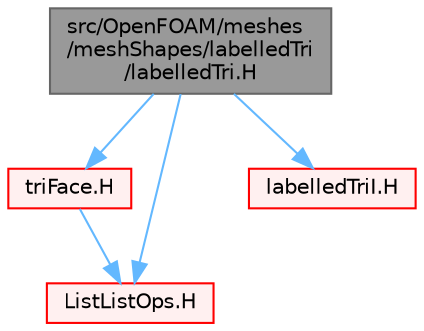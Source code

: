 digraph "src/OpenFOAM/meshes/meshShapes/labelledTri/labelledTri.H"
{
 // LATEX_PDF_SIZE
  bgcolor="transparent";
  edge [fontname=Helvetica,fontsize=10,labelfontname=Helvetica,labelfontsize=10];
  node [fontname=Helvetica,fontsize=10,shape=box,height=0.2,width=0.4];
  Node1 [id="Node000001",label="src/OpenFOAM/meshes\l/meshShapes/labelledTri\l/labelledTri.H",height=0.2,width=0.4,color="gray40", fillcolor="grey60", style="filled", fontcolor="black",tooltip=" "];
  Node1 -> Node2 [id="edge1_Node000001_Node000002",color="steelblue1",style="solid",tooltip=" "];
  Node2 [id="Node000002",label="triFace.H",height=0.2,width=0.4,color="red", fillcolor="#FFF0F0", style="filled",URL="$triFace_8H.html",tooltip=" "];
  Node2 -> Node223 [id="edge2_Node000002_Node000223",color="steelblue1",style="solid",tooltip=" "];
  Node223 [id="Node000223",label="ListListOps.H",height=0.2,width=0.4,color="red", fillcolor="#FFF0F0", style="filled",URL="$ListListOps_8H.html",tooltip=" "];
  Node1 -> Node223 [id="edge3_Node000001_Node000223",color="steelblue1",style="solid",tooltip=" "];
  Node1 -> Node230 [id="edge4_Node000001_Node000230",color="steelblue1",style="solid",tooltip=" "];
  Node230 [id="Node000230",label="labelledTriI.H",height=0.2,width=0.4,color="red", fillcolor="#FFF0F0", style="filled",URL="$labelledTriI_8H.html",tooltip=" "];
}
